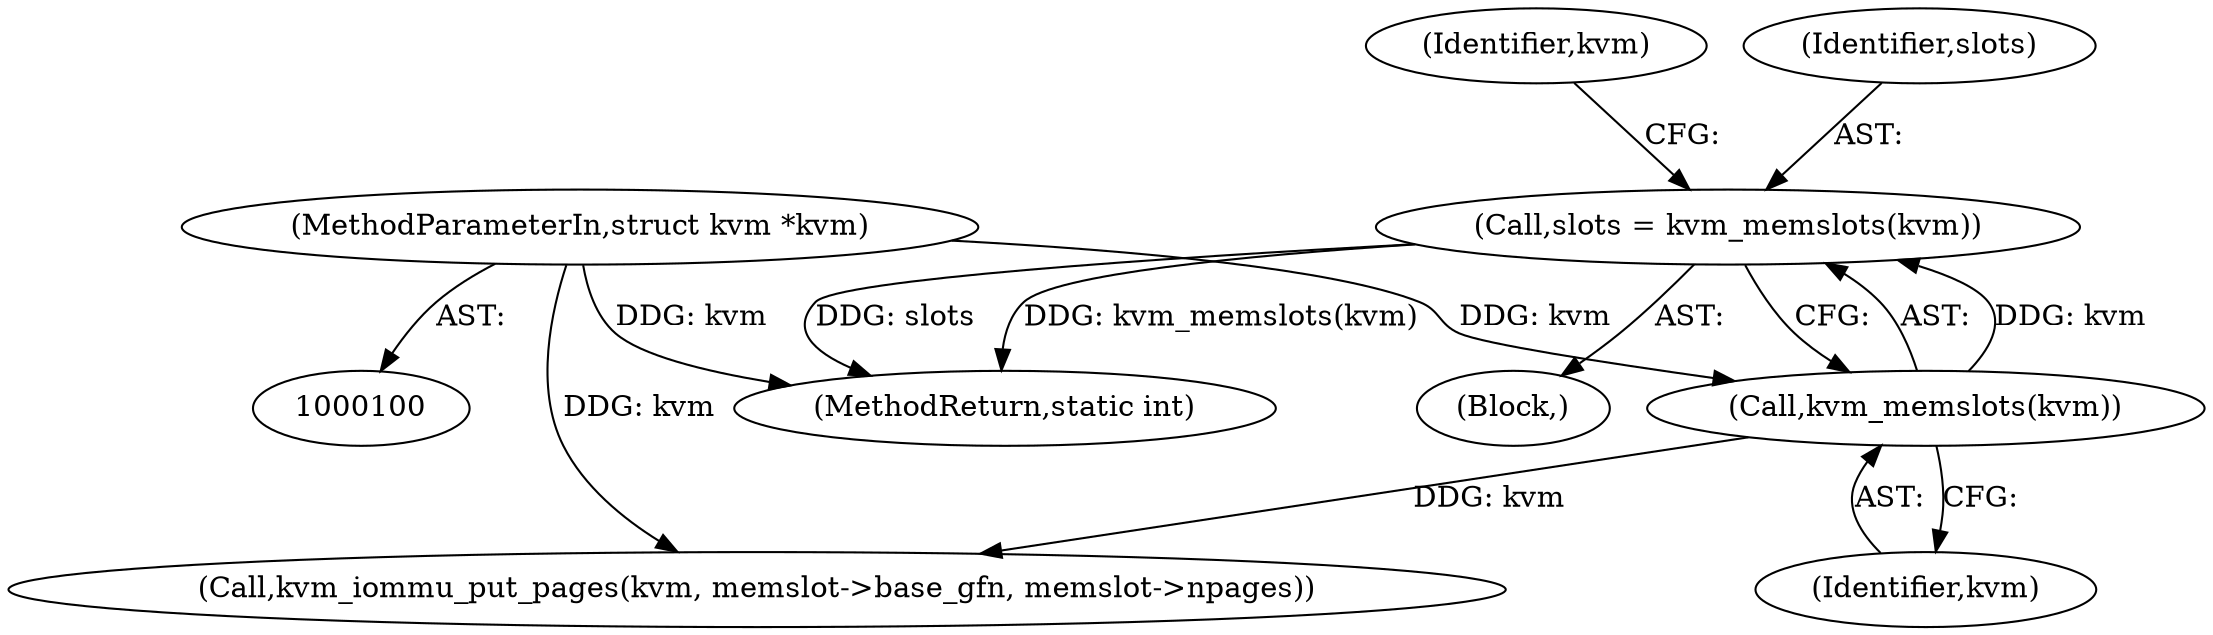 digraph "0_linux_09ca8e1173bcb12e2a449698c9ae3b86a8a10195@pointer" {
"1000113" [label="(Call,slots = kvm_memslots(kvm))"];
"1000115" [label="(Call,kvm_memslots(kvm))"];
"1000101" [label="(MethodParameterIn,struct kvm *kvm)"];
"1000118" [label="(Identifier,kvm)"];
"1000114" [label="(Identifier,slots)"];
"1000102" [label="(Block,)"];
"1000101" [label="(MethodParameterIn,struct kvm *kvm)"];
"1000113" [label="(Call,slots = kvm_memslots(kvm))"];
"1000116" [label="(Identifier,kvm)"];
"1000115" [label="(Call,kvm_memslots(kvm))"];
"1000117" [label="(Call,kvm_iommu_put_pages(kvm, memslot->base_gfn, memslot->npages))"];
"1000133" [label="(MethodReturn,static int)"];
"1000113" -> "1000102"  [label="AST: "];
"1000113" -> "1000115"  [label="CFG: "];
"1000114" -> "1000113"  [label="AST: "];
"1000115" -> "1000113"  [label="AST: "];
"1000118" -> "1000113"  [label="CFG: "];
"1000113" -> "1000133"  [label="DDG: slots"];
"1000113" -> "1000133"  [label="DDG: kvm_memslots(kvm)"];
"1000115" -> "1000113"  [label="DDG: kvm"];
"1000115" -> "1000116"  [label="CFG: "];
"1000116" -> "1000115"  [label="AST: "];
"1000101" -> "1000115"  [label="DDG: kvm"];
"1000115" -> "1000117"  [label="DDG: kvm"];
"1000101" -> "1000100"  [label="AST: "];
"1000101" -> "1000133"  [label="DDG: kvm"];
"1000101" -> "1000117"  [label="DDG: kvm"];
}
